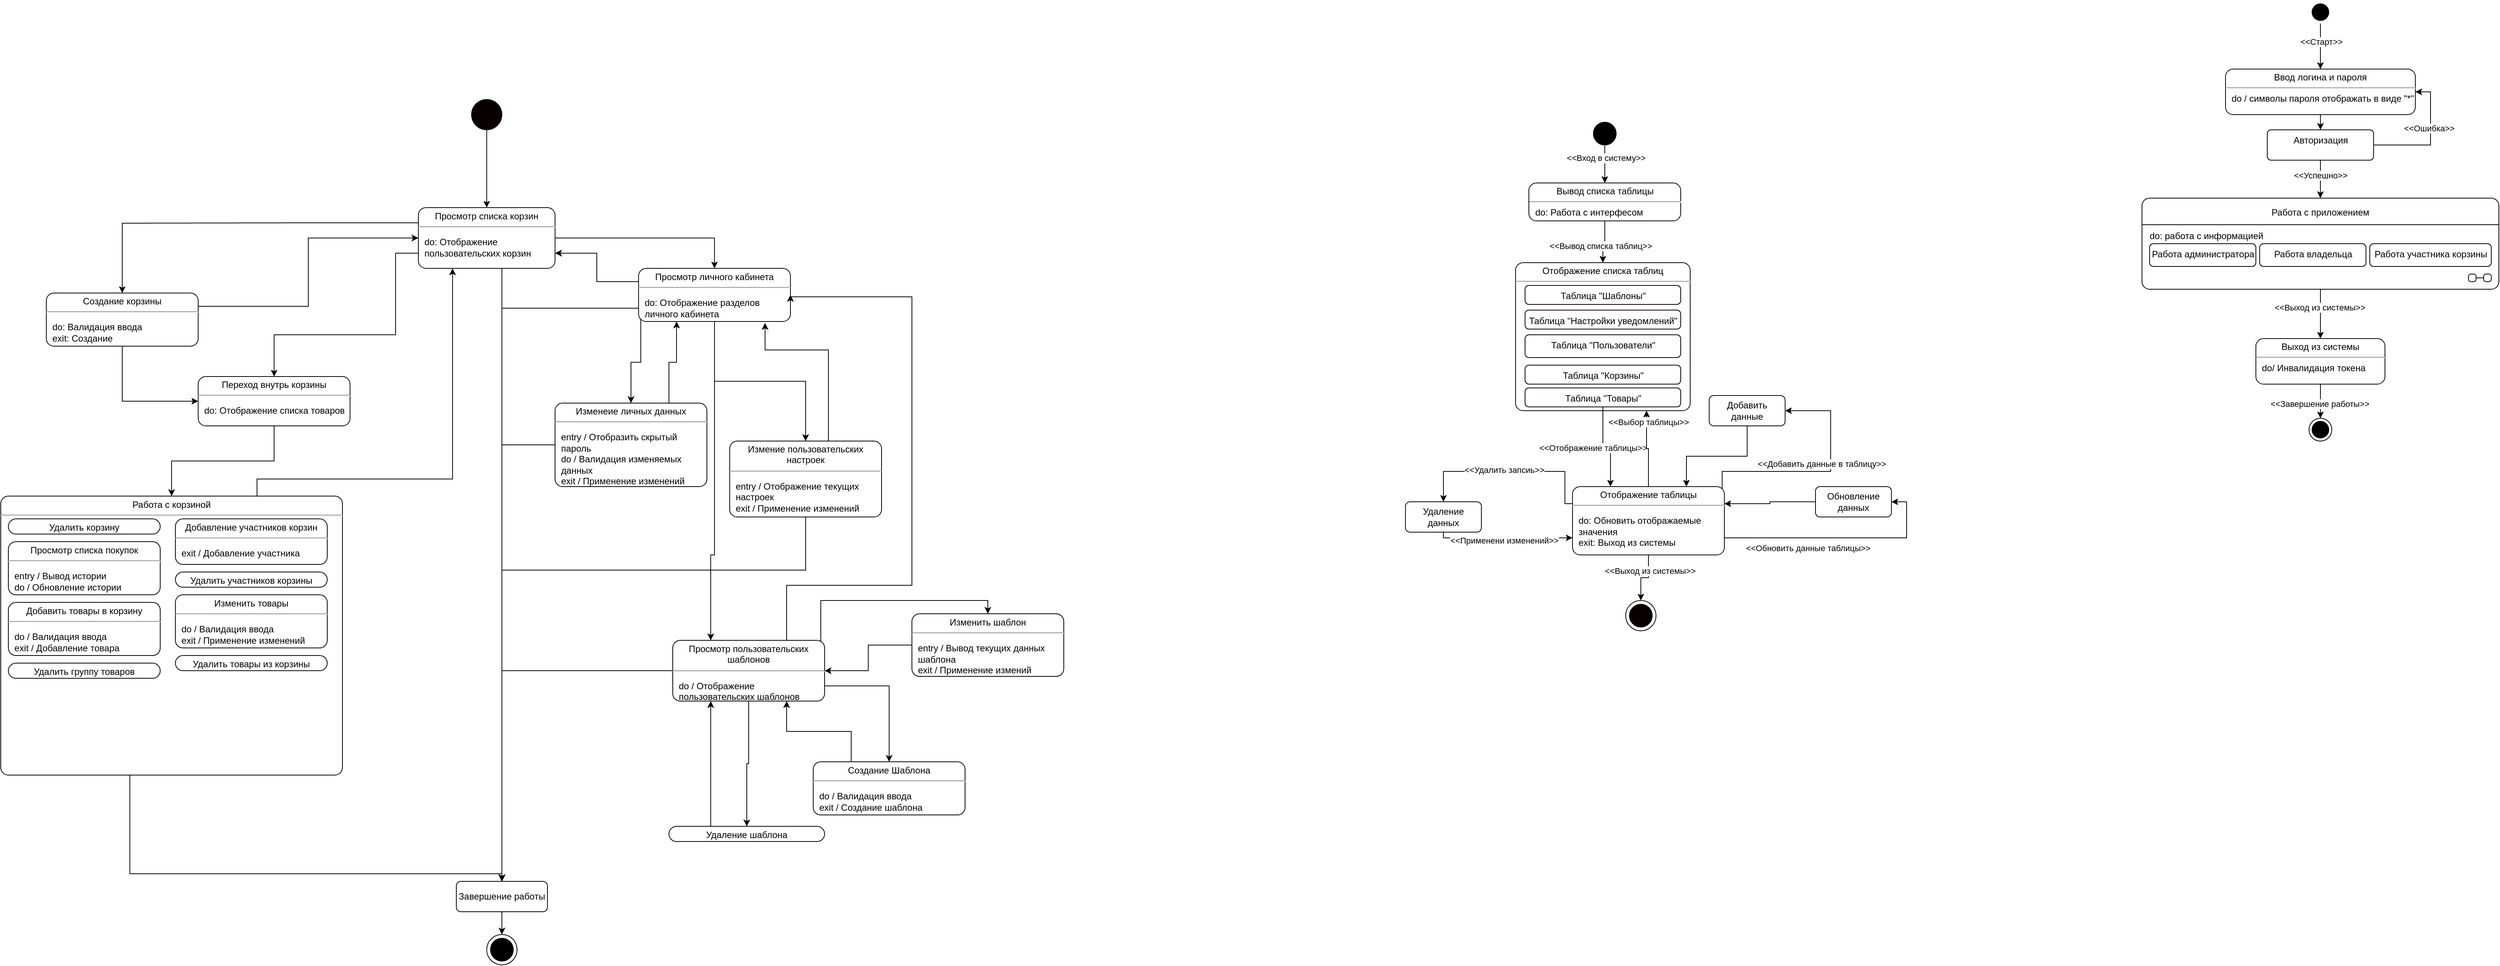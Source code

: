 <mxfile version="21.0.8" type="github">
  <diagram id="TdcTRFdXPKHcd5zqCikp" name="Page-1">
    <mxGraphModel dx="4647" dy="664" grid="1" gridSize="10" guides="1" tooltips="1" connect="1" arrows="1" fold="1" page="1" pageScale="1" pageWidth="850" pageHeight="1100" math="0" shadow="0">
      <root>
        <mxCell id="0" />
        <mxCell id="1" parent="0" />
        <mxCell id="Kw9__kutnGEFumvWiqR3-51" style="edgeStyle=orthogonalEdgeStyle;rounded=0;orthogonalLoop=1;jettySize=auto;html=1;entryX=0.5;entryY=0;entryDx=0;entryDy=0;entryPerimeter=0;" edge="1" parent="1" source="nD2JxC32oF_jErjhYnny-4" target="Kw9__kutnGEFumvWiqR3-47">
          <mxGeometry relative="1" as="geometry" />
        </mxCell>
        <mxCell id="Kw9__kutnGEFumvWiqR3-52" value="&amp;lt;&amp;lt;Старт&amp;gt;&amp;gt;" style="edgeLabel;html=1;align=center;verticalAlign=middle;resizable=0;points=[];" vertex="1" connectable="0" parent="Kw9__kutnGEFumvWiqR3-51">
          <mxGeometry x="-0.197" y="1" relative="1" as="geometry">
            <mxPoint as="offset" />
          </mxGeometry>
        </mxCell>
        <mxCell id="nD2JxC32oF_jErjhYnny-4" value="" style="ellipse;html=1;shape=startState;fillColor=#000000;strokeColor=#080000;" parent="1" vertex="1">
          <mxGeometry x="390" y="110" width="30" height="30" as="geometry" />
        </mxCell>
        <mxCell id="nD2JxC32oF_jErjhYnny-33" style="edgeStyle=orthogonalEdgeStyle;rounded=0;comic=1;jiggle=0;orthogonalLoop=1;jettySize=auto;html=1;exitX=0.5;exitY=1;exitDx=0;exitDy=0;exitPerimeter=0;" parent="1" source="Kw9__kutnGEFumvWiqR3-56" target="nD2JxC32oF_jErjhYnny-31" edge="1">
          <mxGeometry relative="1" as="geometry">
            <mxPoint x="410" y="610" as="sourcePoint" />
          </mxGeometry>
        </mxCell>
        <mxCell id="nD2JxC32oF_jErjhYnny-35" value="&amp;lt;&amp;lt;Завершение работы&amp;gt;&amp;gt;" style="edgeLabel;html=1;align=center;verticalAlign=middle;resizable=0;points=[];" parent="nD2JxC32oF_jErjhYnny-33" vertex="1" connectable="0">
          <mxGeometry x="0.161" y="-1" relative="1" as="geometry">
            <mxPoint as="offset" />
          </mxGeometry>
        </mxCell>
        <mxCell id="nD2JxC32oF_jErjhYnny-32" style="edgeStyle=orthogonalEdgeStyle;rounded=0;comic=1;jiggle=0;orthogonalLoop=1;jettySize=auto;html=1;strokeColor=#000000;entryX=0.5;entryY=0;entryDx=0;entryDy=0;entryPerimeter=0;" parent="1" source="nD2JxC32oF_jErjhYnny-27" target="Kw9__kutnGEFumvWiqR3-56" edge="1">
          <mxGeometry relative="1" as="geometry">
            <mxPoint x="405" y="550" as="targetPoint" />
          </mxGeometry>
        </mxCell>
        <mxCell id="Kw9__kutnGEFumvWiqR3-57" value="&amp;lt;&amp;lt;Выход из системы&amp;gt;&amp;gt;" style="edgeLabel;html=1;align=center;verticalAlign=middle;resizable=0;points=[];" vertex="1" connectable="0" parent="nD2JxC32oF_jErjhYnny-32">
          <mxGeometry x="-0.284" y="-1" relative="1" as="geometry">
            <mxPoint as="offset" />
          </mxGeometry>
        </mxCell>
        <mxCell id="nD2JxC32oF_jErjhYnny-27" value="Работа с приложением" style="shape=umlState;rounded=1;verticalAlign=top;spacingTop=5;umlStateSymbol=collapseState;absoluteArcSize=1;arcSize=10;jiggle=0;movable=0;resizable=0;rotatable=0;deletable=0;editable=0;locked=1;connectable=0;" parent="1" vertex="1">
          <mxGeometry x="170" y="370" width="470" height="120" as="geometry" />
        </mxCell>
        <mxCell id="nD2JxC32oF_jErjhYnny-28" value="Работа администратора" style="html=1;align=center;verticalAlign=top;rounded=1;absoluteArcSize=1;arcSize=10;dashed=0;jiggle=0;movable=0;resizable=0;rotatable=0;deletable=0;editable=0;locked=1;connectable=0;" parent="1" vertex="1">
          <mxGeometry x="180" y="430" width="140" height="30" as="geometry" />
        </mxCell>
        <mxCell id="nD2JxC32oF_jErjhYnny-29" value="Работа владельца" style="html=1;align=center;verticalAlign=top;rounded=1;absoluteArcSize=1;arcSize=10;dashed=0;jiggle=0;strokeColor=#000000;movable=0;resizable=0;rotatable=0;deletable=0;editable=0;locked=1;connectable=0;" parent="1" vertex="1">
          <mxGeometry x="325" y="430" width="140" height="30" as="geometry" />
        </mxCell>
        <mxCell id="nD2JxC32oF_jErjhYnny-30" value="Работа участника корзины" style="html=1;align=center;verticalAlign=top;rounded=1;absoluteArcSize=1;arcSize=10;dashed=0;jiggle=0;strokeColor=#000000;movable=0;resizable=0;rotatable=0;deletable=0;editable=0;locked=1;connectable=0;" parent="1" vertex="1">
          <mxGeometry x="470" y="430" width="160" height="30" as="geometry" />
        </mxCell>
        <mxCell id="nD2JxC32oF_jErjhYnny-31" value="" style="ellipse;html=1;shape=endState;fillColor=strokeColor;jiggle=0;" parent="1" vertex="1">
          <mxGeometry x="390" y="660" width="30" height="30" as="geometry" />
        </mxCell>
        <mxCell id="nD2JxC32oF_jErjhYnny-36" value="" style="line;strokeWidth=1;rotatable=0;dashed=0;labelPosition=right;align=left;verticalAlign=middle;spacingTop=0;spacingLeft=6;points=[];portConstraint=eastwest;jiggle=0;strokeColor=#000000;movable=0;resizable=0;deletable=0;editable=0;locked=1;connectable=0;" parent="1" vertex="1">
          <mxGeometry x="170" y="400" width="470" height="10" as="geometry" />
        </mxCell>
        <mxCell id="nD2JxC32oF_jErjhYnny-37" value="do: работа с информацией" style="text;html=1;strokeColor=none;fillColor=none;align=center;verticalAlign=middle;whiteSpace=wrap;rounded=0;movable=0;resizable=0;rotatable=0;deletable=0;editable=0;locked=1;connectable=0;" parent="1" vertex="1">
          <mxGeometry x="170" y="410" width="170" height="20" as="geometry" />
        </mxCell>
        <mxCell id="nD2JxC32oF_jErjhYnny-63" style="edgeStyle=orthogonalEdgeStyle;rounded=0;comic=1;jiggle=0;orthogonalLoop=1;jettySize=auto;html=1;entryX=0.5;entryY=0;entryDx=0;entryDy=0;strokeColor=#000000;entryPerimeter=0;" parent="1" source="nD2JxC32oF_jErjhYnny-61" target="nD2JxC32oF_jErjhYnny-64" edge="1">
          <mxGeometry relative="1" as="geometry">
            <mxPoint x="-685" y="210" as="targetPoint" />
          </mxGeometry>
        </mxCell>
        <mxCell id="nD2JxC32oF_jErjhYnny-104" value="&amp;lt;&amp;lt;Вход в систему&amp;gt;&amp;gt;" style="edgeLabel;html=1;align=center;verticalAlign=middle;resizable=0;points=[];" parent="nD2JxC32oF_jErjhYnny-63" vertex="1" connectable="0">
          <mxGeometry x="-0.315" y="1" relative="1" as="geometry">
            <mxPoint as="offset" />
          </mxGeometry>
        </mxCell>
        <mxCell id="nD2JxC32oF_jErjhYnny-61" value="" style="ellipse;fillColor=strokeColor;jiggle=0;strokeColor=#000000;" parent="1" vertex="1">
          <mxGeometry x="-552.5" y="270" width="30" height="30" as="geometry" />
        </mxCell>
        <mxCell id="nD2JxC32oF_jErjhYnny-77" style="edgeStyle=orthogonalEdgeStyle;rounded=0;comic=1;jiggle=0;orthogonalLoop=1;jettySize=auto;html=1;entryX=0.5;entryY=0;entryDx=0;entryDy=0;entryPerimeter=0;strokeColor=#000000;" parent="1" source="nD2JxC32oF_jErjhYnny-64" target="nD2JxC32oF_jErjhYnny-73" edge="1">
          <mxGeometry relative="1" as="geometry" />
        </mxCell>
        <mxCell id="nD2JxC32oF_jErjhYnny-78" value="&amp;lt;&amp;lt;Вывод списка таблиц&amp;gt;&amp;gt;" style="edgeLabel;html=1;align=center;verticalAlign=middle;resizable=0;points=[];" parent="nD2JxC32oF_jErjhYnny-77" vertex="1" connectable="0">
          <mxGeometry x="0.234" y="-3" relative="1" as="geometry">
            <mxPoint as="offset" />
          </mxGeometry>
        </mxCell>
        <mxCell id="nD2JxC32oF_jErjhYnny-64" value="&lt;p style=&quot;margin:0px;margin-top:4px;text-align:center;&quot;&gt;Вывод списка таблицы&lt;/p&gt;&lt;hr&gt;&lt;p style=&quot;margin:0px;margin-left:8px;text-align:left;&quot;&gt;do: Работа с интерфесом&amp;nbsp;&lt;br&gt;&lt;br&gt;&lt;/p&gt;" style="shape=mxgraph.sysml.simpleState;html=1;overflow=fill;whiteSpace=wrap;align=center;jiggle=0;strokeColor=#080000;" parent="1" vertex="1">
          <mxGeometry x="-637.5" y="350" width="200" height="50" as="geometry" />
        </mxCell>
        <mxCell id="Kw9__kutnGEFumvWiqR3-49" style="edgeStyle=orthogonalEdgeStyle;rounded=0;orthogonalLoop=1;jettySize=auto;html=1;entryX=1;entryY=0.5;entryDx=0;entryDy=0;entryPerimeter=0;" edge="1" parent="1" source="nD2JxC32oF_jErjhYnny-67" target="Kw9__kutnGEFumvWiqR3-47">
          <mxGeometry relative="1" as="geometry">
            <Array as="points">
              <mxPoint x="550" y="300" />
              <mxPoint x="550" y="230" />
            </Array>
          </mxGeometry>
        </mxCell>
        <mxCell id="Kw9__kutnGEFumvWiqR3-50" value="&amp;lt;&amp;lt;Ошибка&amp;gt;&amp;gt;" style="edgeLabel;html=1;align=center;verticalAlign=middle;resizable=0;points=[];" vertex="1" connectable="0" parent="Kw9__kutnGEFumvWiqR3-49">
          <mxGeometry x="0.177" y="2" relative="1" as="geometry">
            <mxPoint as="offset" />
          </mxGeometry>
        </mxCell>
        <mxCell id="Kw9__kutnGEFumvWiqR3-54" style="edgeStyle=orthogonalEdgeStyle;rounded=0;orthogonalLoop=1;jettySize=auto;html=1;exitX=0.5;exitY=1;exitDx=0;exitDy=0;" edge="1" parent="1" source="nD2JxC32oF_jErjhYnny-67">
          <mxGeometry relative="1" as="geometry">
            <mxPoint x="404.943" y="370" as="targetPoint" />
          </mxGeometry>
        </mxCell>
        <mxCell id="Kw9__kutnGEFumvWiqR3-55" value="&amp;lt;&amp;lt;Успешно&amp;gt;&amp;gt;" style="edgeLabel;html=1;align=center;verticalAlign=middle;resizable=0;points=[];" vertex="1" connectable="0" parent="Kw9__kutnGEFumvWiqR3-54">
          <mxGeometry x="-0.215" relative="1" as="geometry">
            <mxPoint as="offset" />
          </mxGeometry>
        </mxCell>
        <mxCell id="nD2JxC32oF_jErjhYnny-67" value="Авторизация" style="html=1;align=center;verticalAlign=top;rounded=1;absoluteArcSize=1;arcSize=10;dashed=0;jiggle=0;strokeColor=#080000;" parent="1" vertex="1">
          <mxGeometry x="335" y="280" width="140" height="40" as="geometry" />
        </mxCell>
        <mxCell id="nD2JxC32oF_jErjhYnny-86" style="edgeStyle=orthogonalEdgeStyle;rounded=0;comic=1;jiggle=0;orthogonalLoop=1;jettySize=auto;html=1;exitX=1;exitY=0.75;exitDx=0;exitDy=0;exitPerimeter=0;strokeColor=#000000;entryX=1;entryY=0.5;entryDx=0;entryDy=0;" parent="1" source="nD2JxC32oF_jErjhYnny-85" target="nD2JxC32oF_jErjhYnny-88" edge="1">
          <mxGeometry relative="1" as="geometry">
            <mxPoint x="-370" y="817.5" as="sourcePoint" />
            <mxPoint x="-160.0" y="710" as="targetPoint" />
            <Array as="points">
              <mxPoint x="-140" y="817" />
              <mxPoint x="-140" y="770" />
            </Array>
          </mxGeometry>
        </mxCell>
        <mxCell id="nD2JxC32oF_jErjhYnny-87" value="&amp;lt;&amp;lt;Обновить данные таблицы&amp;gt;&amp;gt;" style="edgeLabel;html=1;align=center;verticalAlign=middle;resizable=0;points=[];" parent="nD2JxC32oF_jErjhYnny-86" vertex="1" connectable="0">
          <mxGeometry x="0.197" relative="1" as="geometry">
            <mxPoint x="-74" y="13" as="offset" />
          </mxGeometry>
        </mxCell>
        <mxCell id="nD2JxC32oF_jErjhYnny-91" style="edgeStyle=orthogonalEdgeStyle;rounded=0;comic=1;jiggle=0;orthogonalLoop=1;jettySize=auto;html=1;exitX=0;exitY=0;exitDx=197.1;exitDy=2.9;exitPerimeter=0;entryX=1;entryY=0.5;entryDx=0;entryDy=0;strokeColor=#000000;" parent="1" source="nD2JxC32oF_jErjhYnny-85" target="nD2JxC32oF_jErjhYnny-90" edge="1">
          <mxGeometry relative="1" as="geometry">
            <Array as="points">
              <mxPoint x="-383" y="730" />
              <mxPoint x="-240" y="730" />
              <mxPoint x="-240" y="650" />
            </Array>
          </mxGeometry>
        </mxCell>
        <mxCell id="nD2JxC32oF_jErjhYnny-92" value="&amp;lt;&amp;lt;Добавить данные в таблицу&amp;gt;&amp;gt;" style="edgeLabel;html=1;align=center;verticalAlign=middle;resizable=0;points=[];" parent="nD2JxC32oF_jErjhYnny-91" vertex="1" connectable="0">
          <mxGeometry x="-0.072" y="-4" relative="1" as="geometry">
            <mxPoint x="12" y="-14" as="offset" />
          </mxGeometry>
        </mxCell>
        <mxCell id="nD2JxC32oF_jErjhYnny-94" style="edgeStyle=orthogonalEdgeStyle;rounded=0;comic=1;jiggle=0;orthogonalLoop=1;jettySize=auto;html=1;exitX=0;exitY=0.25;exitDx=0;exitDy=0;exitPerimeter=0;entryX=0.5;entryY=0;entryDx=0;entryDy=0;strokeColor=#000000;" parent="1" source="nD2JxC32oF_jErjhYnny-85" target="nD2JxC32oF_jErjhYnny-93" edge="1">
          <mxGeometry relative="1" as="geometry">
            <Array as="points">
              <mxPoint x="-590" y="773" />
              <mxPoint x="-590" y="730" />
              <mxPoint x="-750" y="730" />
            </Array>
          </mxGeometry>
        </mxCell>
        <mxCell id="nD2JxC32oF_jErjhYnny-95" value="&amp;lt;&amp;lt;Удалить запсиь&amp;gt;&amp;gt;" style="edgeLabel;html=1;align=center;verticalAlign=middle;resizable=0;points=[];" parent="nD2JxC32oF_jErjhYnny-94" vertex="1" connectable="0">
          <mxGeometry x="-0.047" y="-2" relative="1" as="geometry">
            <mxPoint x="-12" as="offset" />
          </mxGeometry>
        </mxCell>
        <mxCell id="nD2JxC32oF_jErjhYnny-73" value="&lt;p style=&quot;margin:0px;margin-top:4px;text-align:center;&quot;&gt;Отображение списка таблиц&lt;/p&gt;&lt;hr&gt;&lt;p&gt;&lt;/p&gt;&lt;p style=&quot;margin:0px;margin-left:8px;text-align:left;&quot;&gt;&lt;br&gt;&lt;/p&gt;" style="shape=mxgraph.sysml.simpleState;html=1;overflow=fill;whiteSpace=wrap;align=center;jiggle=0;strokeColor=#080000;" parent="1" vertex="1">
          <mxGeometry x="-655" y="455" width="230" height="195" as="geometry" />
        </mxCell>
        <mxCell id="nD2JxC32oF_jErjhYnny-74" value="" style="shape=mxgraph.sysml.actFinal;html=1;verticalLabelPosition=bottom;labelBackgroundColor=#ffffff;verticalAlign=top;jiggle=0;strokeColor=#080000;" parent="1" vertex="1">
          <mxGeometry x="-510" y="900" width="40" height="40" as="geometry" />
        </mxCell>
        <mxCell id="nD2JxC32oF_jErjhYnny-79" value="Таблица &quot;Пользователи&quot;" style="html=1;align=center;verticalAlign=top;rounded=1;absoluteArcSize=1;arcSize=10;dashed=0;jiggle=0;strokeColor=#080000;" parent="1" vertex="1">
          <mxGeometry x="-642.5" y="550" width="205" height="30" as="geometry" />
        </mxCell>
        <mxCell id="nD2JxC32oF_jErjhYnny-80" value="Таблица &quot;Корзины&quot;" style="html=1;align=center;verticalAlign=top;rounded=1;absoluteArcSize=1;arcSize=10;dashed=0;jiggle=0;strokeColor=#080000;" parent="1" vertex="1">
          <mxGeometry x="-642.5" y="590" width="205" height="25" as="geometry" />
        </mxCell>
        <mxCell id="nD2JxC32oF_jErjhYnny-105" style="edgeStyle=orthogonalEdgeStyle;rounded=0;comic=1;jiggle=0;orthogonalLoop=1;jettySize=auto;html=1;entryX=0.25;entryY=0;entryDx=0;entryDy=0;entryPerimeter=0;strokeColor=#000000;" parent="1" source="nD2JxC32oF_jErjhYnny-81" target="nD2JxC32oF_jErjhYnny-85" edge="1">
          <mxGeometry relative="1" as="geometry" />
        </mxCell>
        <mxCell id="nD2JxC32oF_jErjhYnny-107" value="&amp;lt;&amp;lt;Отображение таблицы&amp;gt;&amp;gt;" style="edgeLabel;html=1;align=center;verticalAlign=middle;resizable=0;points=[];" parent="nD2JxC32oF_jErjhYnny-105" vertex="1" connectable="0">
          <mxGeometry x="-0.65" y="-1" relative="1" as="geometry">
            <mxPoint x="-12" y="34" as="offset" />
          </mxGeometry>
        </mxCell>
        <mxCell id="nD2JxC32oF_jErjhYnny-81" value="Таблица &quot;Товары&quot;" style="html=1;align=center;verticalAlign=top;rounded=1;absoluteArcSize=1;arcSize=10;dashed=0;jiggle=0;strokeColor=#080000;" parent="1" vertex="1">
          <mxGeometry x="-642.5" y="620" width="205" height="25" as="geometry" />
        </mxCell>
        <mxCell id="nD2JxC32oF_jErjhYnny-82" value="Таблица &quot;Шаблоны&quot;" style="html=1;align=center;verticalAlign=top;rounded=1;absoluteArcSize=1;arcSize=10;dashed=0;jiggle=0;strokeColor=#080000;" parent="1" vertex="1">
          <mxGeometry x="-642.5" y="485" width="205" height="25" as="geometry" />
        </mxCell>
        <mxCell id="nD2JxC32oF_jErjhYnny-83" value="Таблица &quot;Настройки уведомлений&quot;" style="html=1;align=center;verticalAlign=top;rounded=1;absoluteArcSize=1;arcSize=10;dashed=0;jiggle=0;strokeColor=#080000;" parent="1" vertex="1">
          <mxGeometry x="-642.5" y="517.5" width="205" height="25" as="geometry" />
        </mxCell>
        <mxCell id="nD2JxC32oF_jErjhYnny-100" style="edgeStyle=orthogonalEdgeStyle;rounded=0;comic=1;jiggle=0;orthogonalLoop=1;jettySize=auto;html=1;exitX=0.5;exitY=1;exitDx=0;exitDy=0;exitPerimeter=0;entryX=0.5;entryY=0;entryDx=0;entryDy=0;entryPerimeter=0;strokeColor=#000000;" parent="1" source="nD2JxC32oF_jErjhYnny-85" target="nD2JxC32oF_jErjhYnny-74" edge="1">
          <mxGeometry relative="1" as="geometry" />
        </mxCell>
        <mxCell id="nD2JxC32oF_jErjhYnny-101" value="&amp;lt;&amp;lt;Выход из системы&amp;gt;&amp;gt;" style="edgeLabel;html=1;align=center;verticalAlign=middle;resizable=0;points=[];" parent="nD2JxC32oF_jErjhYnny-100" vertex="1" connectable="0">
          <mxGeometry x="-0.396" y="2" relative="1" as="geometry">
            <mxPoint as="offset" />
          </mxGeometry>
        </mxCell>
        <mxCell id="nD2JxC32oF_jErjhYnny-106" style="edgeStyle=orthogonalEdgeStyle;rounded=0;comic=1;jiggle=0;orthogonalLoop=1;jettySize=auto;html=1;entryX=0.75;entryY=1;entryDx=0;entryDy=0;entryPerimeter=0;strokeColor=#000000;" parent="1" source="nD2JxC32oF_jErjhYnny-85" target="nD2JxC32oF_jErjhYnny-73" edge="1">
          <mxGeometry relative="1" as="geometry" />
        </mxCell>
        <mxCell id="nD2JxC32oF_jErjhYnny-108" value="&amp;lt;&amp;lt;Выбор таблицы&amp;gt;&amp;gt;" style="edgeLabel;html=1;align=center;verticalAlign=middle;resizable=0;points=[];" parent="nD2JxC32oF_jErjhYnny-106" vertex="1" connectable="0">
          <mxGeometry x="0.72" y="-2" relative="1" as="geometry">
            <mxPoint as="offset" />
          </mxGeometry>
        </mxCell>
        <mxCell id="nD2JxC32oF_jErjhYnny-85" value="&lt;p style=&quot;margin:0px;margin-top:4px;text-align:center;&quot;&gt;Отображение таблицы&lt;/p&gt;&lt;hr&gt;&lt;p&gt;&lt;/p&gt;&lt;p style=&quot;margin:0px;margin-left:8px;text-align:left;&quot;&gt;do: Обновить отображаемые значения&lt;br&gt;exit: Выход из системы&lt;/p&gt;" style="shape=mxgraph.sysml.simpleState;html=1;overflow=fill;whiteSpace=wrap;align=center;jiggle=0;strokeColor=#080000;" parent="1" vertex="1">
          <mxGeometry x="-580" y="750" width="200" height="90" as="geometry" />
        </mxCell>
        <mxCell id="nD2JxC32oF_jErjhYnny-97" style="edgeStyle=orthogonalEdgeStyle;rounded=0;comic=1;jiggle=0;orthogonalLoop=1;jettySize=auto;html=1;exitX=0;exitY=0.5;exitDx=0;exitDy=0;entryX=1;entryY=0.25;entryDx=0;entryDy=0;entryPerimeter=0;strokeColor=#000000;" parent="1" source="nD2JxC32oF_jErjhYnny-88" target="nD2JxC32oF_jErjhYnny-85" edge="1">
          <mxGeometry relative="1" as="geometry" />
        </mxCell>
        <mxCell id="nD2JxC32oF_jErjhYnny-88" value="Обновление данных" style="shape=rect;rounded=1;html=1;whiteSpace=wrap;align=center;jiggle=0;strokeColor=#080000;" parent="1" vertex="1">
          <mxGeometry x="-260" y="750" width="100" height="40" as="geometry" />
        </mxCell>
        <mxCell id="nD2JxC32oF_jErjhYnny-98" style="edgeStyle=orthogonalEdgeStyle;rounded=0;comic=1;jiggle=0;orthogonalLoop=1;jettySize=auto;html=1;exitX=0.5;exitY=1;exitDx=0;exitDy=0;entryX=0.75;entryY=0;entryDx=0;entryDy=0;entryPerimeter=0;strokeColor=#000000;" parent="1" source="nD2JxC32oF_jErjhYnny-90" target="nD2JxC32oF_jErjhYnny-85" edge="1">
          <mxGeometry relative="1" as="geometry" />
        </mxCell>
        <mxCell id="nD2JxC32oF_jErjhYnny-90" value="Добавить данные" style="shape=rect;rounded=1;html=1;whiteSpace=wrap;align=center;jiggle=0;strokeColor=#080000;" parent="1" vertex="1">
          <mxGeometry x="-400" y="630" width="100" height="40" as="geometry" />
        </mxCell>
        <mxCell id="nD2JxC32oF_jErjhYnny-99" style="edgeStyle=orthogonalEdgeStyle;rounded=0;comic=1;jiggle=0;orthogonalLoop=1;jettySize=auto;html=1;exitX=0.5;exitY=1;exitDx=0;exitDy=0;entryX=0;entryY=0.75;entryDx=0;entryDy=0;entryPerimeter=0;strokeColor=#000000;" parent="1" source="nD2JxC32oF_jErjhYnny-93" target="nD2JxC32oF_jErjhYnny-85" edge="1">
          <mxGeometry relative="1" as="geometry">
            <Array as="points">
              <mxPoint x="-750" y="818" />
            </Array>
          </mxGeometry>
        </mxCell>
        <mxCell id="Kw9__kutnGEFumvWiqR3-38" value="&amp;lt;&amp;lt;Применени изменений&amp;gt;&amp;gt;" style="edgeLabel;html=1;align=center;verticalAlign=middle;resizable=0;points=[];" vertex="1" connectable="0" parent="nD2JxC32oF_jErjhYnny-99">
          <mxGeometry x="-0.276" relative="1" as="geometry">
            <mxPoint x="23" y="3" as="offset" />
          </mxGeometry>
        </mxCell>
        <mxCell id="nD2JxC32oF_jErjhYnny-93" value="Удаление данных" style="shape=rect;rounded=1;html=1;whiteSpace=wrap;align=center;jiggle=0;strokeColor=#080000;" parent="1" vertex="1">
          <mxGeometry x="-800" y="770" width="100" height="40" as="geometry" />
        </mxCell>
        <mxCell id="rrBnnx2WadmqllnFf4yr-3" style="edgeStyle=orthogonalEdgeStyle;rounded=0;comic=1;jiggle=0;orthogonalLoop=1;jettySize=auto;html=1;entryX=0.5;entryY=0;entryDx=0;entryDy=0;strokeColor=#000000;entryPerimeter=0;" parent="1" source="rrBnnx2WadmqllnFf4yr-1" target="Kw9__kutnGEFumvWiqR3-37" edge="1">
          <mxGeometry relative="1" as="geometry">
            <mxPoint x="-2005" y="372.5" as="targetPoint" />
          </mxGeometry>
        </mxCell>
        <mxCell id="rrBnnx2WadmqllnFf4yr-1" value="" style="shape=ellipse;html=1;fillColor=strokeColor;fontSize=18;fontColor=#ffffff;jiggle=0;strokeColor=#080000;" parent="1" vertex="1">
          <mxGeometry x="-2030" y="240" width="40" height="40" as="geometry" />
        </mxCell>
        <mxCell id="rrBnnx2WadmqllnFf4yr-13" style="edgeStyle=orthogonalEdgeStyle;rounded=0;comic=1;jiggle=0;orthogonalLoop=1;jettySize=auto;html=1;entryX=0.5;entryY=0;entryDx=0;entryDy=0;entryPerimeter=0;strokeColor=#000000;exitX=1;exitY=0.5;exitDx=0;exitDy=0;exitPerimeter=0;" parent="1" source="Kw9__kutnGEFumvWiqR3-37" target="rrBnnx2WadmqllnFf4yr-10" edge="1">
          <mxGeometry relative="1" as="geometry">
            <mxPoint x="-1920" y="428.75" as="sourcePoint" />
          </mxGeometry>
        </mxCell>
        <mxCell id="rrBnnx2WadmqllnFf4yr-14" style="edgeStyle=orthogonalEdgeStyle;rounded=0;comic=1;jiggle=0;orthogonalLoop=1;jettySize=auto;html=1;entryX=0.5;entryY=0;entryDx=0;entryDy=0;entryPerimeter=0;strokeColor=#000000;exitX=0;exitY=0.25;exitDx=0;exitDy=0;exitPerimeter=0;" parent="1" source="Kw9__kutnGEFumvWiqR3-37" target="rrBnnx2WadmqllnFf4yr-11" edge="1">
          <mxGeometry relative="1" as="geometry">
            <mxPoint x="-2005" y="485.0" as="sourcePoint" />
            <Array as="points">
              <mxPoint x="-2245" y="403" />
              <mxPoint x="-2490" y="403" />
            </Array>
          </mxGeometry>
        </mxCell>
        <mxCell id="rrBnnx2WadmqllnFf4yr-15" style="edgeStyle=orthogonalEdgeStyle;rounded=0;comic=1;jiggle=0;orthogonalLoop=1;jettySize=auto;html=1;entryX=0.5;entryY=0;entryDx=0;entryDy=0;entryPerimeter=0;strokeColor=#000000;exitX=0;exitY=0.75;exitDx=0;exitDy=0;exitPerimeter=0;" parent="1" source="Kw9__kutnGEFumvWiqR3-37" target="rrBnnx2WadmqllnFf4yr-12" edge="1">
          <mxGeometry relative="1" as="geometry">
            <mxPoint x="-2090" y="428.75" as="sourcePoint" />
            <Array as="points">
              <mxPoint x="-2130" y="443" />
              <mxPoint x="-2130" y="550" />
              <mxPoint x="-2290" y="550" />
            </Array>
          </mxGeometry>
        </mxCell>
        <mxCell id="Kw9__kutnGEFumvWiqR3-18" style="edgeStyle=orthogonalEdgeStyle;rounded=0;orthogonalLoop=1;jettySize=auto;html=1;entryX=0.25;entryY=0;entryDx=0;entryDy=0;entryPerimeter=0;" edge="1" parent="1" source="rrBnnx2WadmqllnFf4yr-10" target="Kw9__kutnGEFumvWiqR3-17">
          <mxGeometry relative="1" as="geometry">
            <Array as="points">
              <mxPoint x="-1710" y="840" />
              <mxPoint x="-1715" y="840" />
            </Array>
          </mxGeometry>
        </mxCell>
        <mxCell id="Kw9__kutnGEFumvWiqR3-23" value="" style="edgeStyle=orthogonalEdgeStyle;rounded=0;orthogonalLoop=1;jettySize=auto;html=1;" edge="1" parent="1" source="rrBnnx2WadmqllnFf4yr-10" target="Kw9__kutnGEFumvWiqR3-22">
          <mxGeometry relative="1" as="geometry" />
        </mxCell>
        <mxCell id="Kw9__kutnGEFumvWiqR3-26" style="edgeStyle=orthogonalEdgeStyle;rounded=0;orthogonalLoop=1;jettySize=auto;html=1;exitX=0;exitY=0;exitDx=2.9;exitDy=67.1;exitPerimeter=0;entryX=0.5;entryY=0;entryDx=0;entryDy=0;entryPerimeter=0;" edge="1" parent="1" source="rrBnnx2WadmqllnFf4yr-10" target="Kw9__kutnGEFumvWiqR3-25">
          <mxGeometry relative="1" as="geometry" />
        </mxCell>
        <mxCell id="Kw9__kutnGEFumvWiqR3-30" style="edgeStyle=orthogonalEdgeStyle;rounded=0;orthogonalLoop=1;jettySize=auto;html=1;entryX=1;entryY=0.75;entryDx=0;entryDy=0;entryPerimeter=0;exitX=0;exitY=0.25;exitDx=0;exitDy=0;exitPerimeter=0;" edge="1" parent="1" source="rrBnnx2WadmqllnFf4yr-10" target="Kw9__kutnGEFumvWiqR3-37">
          <mxGeometry relative="1" as="geometry">
            <mxPoint x="-1920" y="456.875" as="targetPoint" />
          </mxGeometry>
        </mxCell>
        <mxCell id="Kw9__kutnGEFumvWiqR3-40" style="edgeStyle=orthogonalEdgeStyle;rounded=0;orthogonalLoop=1;jettySize=auto;html=1;exitX=0;exitY=0.75;exitDx=0;exitDy=0;exitPerimeter=0;entryX=0.5;entryY=0;entryDx=0;entryDy=0;" edge="1" parent="1" source="rrBnnx2WadmqllnFf4yr-10" target="Kw9__kutnGEFumvWiqR3-14">
          <mxGeometry relative="1" as="geometry">
            <Array as="points">
              <mxPoint x="-1990" y="515" />
            </Array>
          </mxGeometry>
        </mxCell>
        <mxCell id="rrBnnx2WadmqllnFf4yr-10" value="&lt;p style=&quot;margin:0px;margin-top:4px;text-align:center;&quot;&gt;Просмотр личного кабинета&lt;/p&gt;&lt;hr&gt;&lt;p&gt;&lt;/p&gt;&lt;p style=&quot;margin:0px;margin-left:8px;text-align:left;&quot;&gt;do: Отображение разделов личного кабинета&lt;/p&gt;" style="shape=mxgraph.sysml.simpleState;html=1;overflow=fill;whiteSpace=wrap;align=center;jiggle=0;strokeColor=#080000;" parent="1" vertex="1">
          <mxGeometry x="-1810" y="462.5" width="200" height="70" as="geometry" />
        </mxCell>
        <mxCell id="rrBnnx2WadmqllnFf4yr-16" style="edgeStyle=orthogonalEdgeStyle;rounded=0;comic=1;jiggle=0;orthogonalLoop=1;jettySize=auto;html=1;strokeColor=#000000;entryX=0;entryY=0.5;entryDx=0;entryDy=0;entryPerimeter=0;exitX=0.5;exitY=1;exitDx=0;exitDy=0;exitPerimeter=0;" parent="1" source="rrBnnx2WadmqllnFf4yr-11" target="rrBnnx2WadmqllnFf4yr-12" edge="1">
          <mxGeometry relative="1" as="geometry">
            <Array as="points">
              <mxPoint x="-2490" y="637" />
            </Array>
          </mxGeometry>
        </mxCell>
        <mxCell id="Kw9__kutnGEFumvWiqR3-39" style="edgeStyle=orthogonalEdgeStyle;rounded=0;orthogonalLoop=1;jettySize=auto;html=1;exitX=1;exitY=0.25;exitDx=0;exitDy=0;exitPerimeter=0;entryX=0;entryY=0.5;entryDx=0;entryDy=0;entryPerimeter=0;" edge="1" parent="1" source="rrBnnx2WadmqllnFf4yr-11" target="Kw9__kutnGEFumvWiqR3-37">
          <mxGeometry relative="1" as="geometry" />
        </mxCell>
        <mxCell id="rrBnnx2WadmqllnFf4yr-11" value="&lt;p style=&quot;margin:0px;margin-top:4px;text-align:center;&quot;&gt;Создание корзины&lt;/p&gt;&lt;hr&gt;&lt;p&gt;&lt;/p&gt;&lt;p style=&quot;margin:0px;margin-left:8px;text-align:left;&quot;&gt;do: Валидация ввода&lt;br&gt;exit: Cоздание&lt;/p&gt;" style="shape=mxgraph.sysml.simpleState;html=1;overflow=fill;whiteSpace=wrap;align=center;jiggle=0;strokeColor=#080000;" parent="1" vertex="1">
          <mxGeometry x="-2590" y="495" width="200" height="70" as="geometry" />
        </mxCell>
        <mxCell id="Kw9__kutnGEFumvWiqR3-3" style="edgeStyle=orthogonalEdgeStyle;rounded=0;orthogonalLoop=1;jettySize=auto;html=1;entryX=0.5;entryY=0;entryDx=0;entryDy=0;entryPerimeter=0;" edge="1" parent="1" source="rrBnnx2WadmqllnFf4yr-12" target="Kw9__kutnGEFumvWiqR3-2">
          <mxGeometry relative="1" as="geometry" />
        </mxCell>
        <mxCell id="rrBnnx2WadmqllnFf4yr-12" value="&lt;p style=&quot;margin:0px;margin-top:4px;text-align:center;&quot;&gt;Переход внутрь корзины&lt;/p&gt;&lt;hr&gt;&lt;p&gt;&lt;/p&gt;&lt;p style=&quot;margin:0px;margin-left:8px;text-align:left;&quot;&gt;do: Отображение списка товаров&lt;br&gt;&lt;/p&gt;" style="shape=mxgraph.sysml.simpleState;html=1;overflow=fill;whiteSpace=wrap;align=center;jiggle=0;strokeColor=#080000;" parent="1" vertex="1">
          <mxGeometry x="-2390" y="605" width="200" height="65" as="geometry" />
        </mxCell>
        <mxCell id="Kw9__kutnGEFumvWiqR3-15" style="edgeStyle=orthogonalEdgeStyle;rounded=0;orthogonalLoop=1;jettySize=auto;html=1;entryX=0.5;entryY=0;entryDx=0;entryDy=0;" edge="1" parent="1" source="Kw9__kutnGEFumvWiqR3-2" target="Kw9__kutnGEFumvWiqR3-14">
          <mxGeometry relative="1" as="geometry">
            <Array as="points">
              <mxPoint x="-2480" y="1260" />
              <mxPoint x="-1990" y="1260" />
            </Array>
          </mxGeometry>
        </mxCell>
        <mxCell id="Kw9__kutnGEFumvWiqR3-28" style="edgeStyle=orthogonalEdgeStyle;rounded=0;orthogonalLoop=1;jettySize=auto;html=1;exitX=0.75;exitY=0;exitDx=0;exitDy=0;exitPerimeter=0;entryX=0.25;entryY=1;entryDx=0;entryDy=0;entryPerimeter=0;" edge="1" parent="1" source="Kw9__kutnGEFumvWiqR3-2" target="Kw9__kutnGEFumvWiqR3-37">
          <mxGeometry relative="1" as="geometry">
            <mxPoint x="-2090" y="400.625" as="targetPoint" />
            <Array as="points">
              <mxPoint x="-2312" y="740" />
              <mxPoint x="-2055" y="740" />
            </Array>
          </mxGeometry>
        </mxCell>
        <mxCell id="Kw9__kutnGEFumvWiqR3-2" value="&lt;p style=&quot;margin:0px;margin-top:4px;text-align:center;&quot;&gt;Работа с корзиной&lt;/p&gt;&lt;hr&gt;&lt;p&gt;&lt;/p&gt;&lt;p style=&quot;margin:0px;margin-left:8px;text-align:left;&quot;&gt;&lt;br&gt;&lt;/p&gt;" style="shape=mxgraph.sysml.simpleState;html=1;overflow=fill;whiteSpace=wrap;align=center;" vertex="1" parent="1">
          <mxGeometry x="-2650" y="762.53" width="450" height="367.47" as="geometry" />
        </mxCell>
        <mxCell id="Kw9__kutnGEFumvWiqR3-1" value="&lt;p style=&quot;margin:0px;margin-top:4px;text-align:center;&quot;&gt;Просмотр списка покупок&lt;/p&gt;&lt;hr&gt;&lt;p&gt;&lt;/p&gt;&lt;p style=&quot;margin:0px;margin-left:8px;text-align:left;&quot;&gt;entry / Вывод истории&lt;br&gt;do / Обновление истории&lt;br&gt;&lt;/p&gt;" style="shape=mxgraph.sysml.simpleState;html=1;overflow=fill;whiteSpace=wrap;align=center;" vertex="1" parent="1">
          <mxGeometry x="-2640" y="822.53" width="200" height="70" as="geometry" />
        </mxCell>
        <mxCell id="Kw9__kutnGEFumvWiqR3-4" value="&lt;p style=&quot;margin:0px;margin-top:4px;text-align:center;&quot;&gt;Добавление участников корзин&lt;/p&gt;&lt;hr&gt;&lt;p&gt;&lt;/p&gt;&lt;p style=&quot;margin:0px;margin-left:8px;text-align:left;&quot;&gt;&lt;span style=&quot;background-color: initial;&quot;&gt;exit / Добавление участника&lt;/span&gt;&lt;br&gt;&lt;/p&gt;" style="shape=mxgraph.sysml.simpleState;html=1;overflow=fill;whiteSpace=wrap;align=center;" vertex="1" parent="1">
          <mxGeometry x="-2420" y="792.53" width="200" height="60" as="geometry" />
        </mxCell>
        <mxCell id="Kw9__kutnGEFumvWiqR3-5" value="&lt;p style=&quot;margin:0px;margin-top:4px;text-align:center;&quot;&gt;Удалить корзину&lt;/p&gt;&lt;p style=&quot;margin:0px;margin-left:8px;text-align:left;&quot;&gt;&lt;br&gt;&lt;/p&gt;" style="shape=mxgraph.sysml.simpleState;html=1;overflow=fill;whiteSpace=wrap;align=center;" vertex="1" parent="1">
          <mxGeometry x="-2640" y="792.53" width="200" height="20" as="geometry" />
        </mxCell>
        <mxCell id="Kw9__kutnGEFumvWiqR3-6" value="&lt;p style=&quot;margin:0px;margin-top:4px;text-align:center;&quot;&gt;Удалить участников корзины&lt;/p&gt;&lt;p style=&quot;margin:0px;margin-left:8px;text-align:left;&quot;&gt;&lt;br&gt;&lt;/p&gt;" style="shape=mxgraph.sysml.simpleState;html=1;overflow=fill;whiteSpace=wrap;align=center;" vertex="1" parent="1">
          <mxGeometry x="-2420" y="862.53" width="200" height="20" as="geometry" />
        </mxCell>
        <mxCell id="Kw9__kutnGEFumvWiqR3-7" value="&lt;p style=&quot;margin:0px;margin-top:4px;text-align:center;&quot;&gt;Добавить товары в корзину&lt;/p&gt;&lt;hr&gt;&lt;p&gt;&lt;/p&gt;&lt;p style=&quot;margin:0px;margin-left:8px;text-align:left;&quot;&gt;do / Валидация ввода&lt;br&gt;exit / Добавление товара&lt;/p&gt;" style="shape=mxgraph.sysml.simpleState;html=1;overflow=fill;whiteSpace=wrap;align=center;" vertex="1" parent="1">
          <mxGeometry x="-2640" y="902.53" width="200" height="70" as="geometry" />
        </mxCell>
        <mxCell id="Kw9__kutnGEFumvWiqR3-8" value="&lt;p style=&quot;margin:0px;margin-top:4px;text-align:center;&quot;&gt;Удалить товары из корзины&lt;/p&gt;&lt;p style=&quot;margin:0px;margin-left:8px;text-align:left;&quot;&gt;&lt;br&gt;&lt;/p&gt;" style="shape=mxgraph.sysml.simpleState;html=1;overflow=fill;whiteSpace=wrap;align=center;" vertex="1" parent="1">
          <mxGeometry x="-2420" y="972.53" width="200" height="20" as="geometry" />
        </mxCell>
        <mxCell id="Kw9__kutnGEFumvWiqR3-9" value="&lt;p style=&quot;margin:0px;margin-top:4px;text-align:center;&quot;&gt;Изменить товары&lt;/p&gt;&lt;hr&gt;&lt;p&gt;&lt;/p&gt;&lt;p style=&quot;margin:0px;margin-left:8px;text-align:left;&quot;&gt;do / Валидация ввода&lt;br&gt;exit / Применение изменений&lt;br&gt;&lt;/p&gt;" style="shape=mxgraph.sysml.simpleState;html=1;overflow=fill;whiteSpace=wrap;align=center;" vertex="1" parent="1">
          <mxGeometry x="-2420" y="892.53" width="200" height="70" as="geometry" />
        </mxCell>
        <mxCell id="Kw9__kutnGEFumvWiqR3-13" value="" style="shape=mxgraph.sysml.actFinal;html=1;verticalLabelPosition=bottom;labelBackgroundColor=#ffffff;verticalAlign=top;" vertex="1" parent="1">
          <mxGeometry x="-2010" y="1340" width="40" height="40" as="geometry" />
        </mxCell>
        <mxCell id="Kw9__kutnGEFumvWiqR3-16" style="edgeStyle=orthogonalEdgeStyle;rounded=0;orthogonalLoop=1;jettySize=auto;html=1;entryX=0.5;entryY=0;entryDx=0;entryDy=0;entryPerimeter=0;" edge="1" parent="1" source="Kw9__kutnGEFumvWiqR3-14" target="Kw9__kutnGEFumvWiqR3-13">
          <mxGeometry relative="1" as="geometry" />
        </mxCell>
        <mxCell id="Kw9__kutnGEFumvWiqR3-14" value="Завершение работы" style="shape=rect;rounded=1;html=1;whiteSpace=wrap;align=center;" vertex="1" parent="1">
          <mxGeometry x="-2050" y="1270" width="120" height="40" as="geometry" />
        </mxCell>
        <mxCell id="Kw9__kutnGEFumvWiqR3-20" style="edgeStyle=orthogonalEdgeStyle;rounded=0;orthogonalLoop=1;jettySize=auto;html=1;entryX=0.5;entryY=0;entryDx=0;entryDy=0;entryPerimeter=0;exitX=1;exitY=0.75;exitDx=0;exitDy=0;exitPerimeter=0;" edge="1" parent="1" source="Kw9__kutnGEFumvWiqR3-17" target="Kw9__kutnGEFumvWiqR3-19">
          <mxGeometry relative="1" as="geometry" />
        </mxCell>
        <mxCell id="Kw9__kutnGEFumvWiqR3-29" style="edgeStyle=orthogonalEdgeStyle;rounded=0;orthogonalLoop=1;jettySize=auto;html=1;entryX=1;entryY=0.5;entryDx=0;entryDy=0;entryPerimeter=0;exitX=0.75;exitY=0;exitDx=0;exitDy=0;exitPerimeter=0;" edge="1" parent="1" source="Kw9__kutnGEFumvWiqR3-17" target="rrBnnx2WadmqllnFf4yr-10">
          <mxGeometry relative="1" as="geometry">
            <mxPoint x="-1610" y="950" as="sourcePoint" />
            <mxPoint x="-1920" y="400.625" as="targetPoint" />
            <Array as="points">
              <mxPoint x="-1615" y="880" />
              <mxPoint x="-1450" y="880" />
              <mxPoint x="-1450" y="500" />
              <mxPoint x="-1610" y="500" />
            </Array>
          </mxGeometry>
        </mxCell>
        <mxCell id="Kw9__kutnGEFumvWiqR3-31" style="edgeStyle=orthogonalEdgeStyle;rounded=0;orthogonalLoop=1;jettySize=auto;html=1;entryX=0.5;entryY=0;entryDx=0;entryDy=0;entryPerimeter=0;exitX=0;exitY=0;exitDx=197.1;exitDy=2.9;exitPerimeter=0;" edge="1" parent="1" source="Kw9__kutnGEFumvWiqR3-17" target="Kw9__kutnGEFumvWiqR3-21">
          <mxGeometry relative="1" as="geometry">
            <mxPoint x="-1570" y="950" as="sourcePoint" />
            <Array as="points">
              <mxPoint x="-1570" y="955" />
              <mxPoint x="-1570" y="900" />
              <mxPoint x="-1350" y="900" />
            </Array>
          </mxGeometry>
        </mxCell>
        <mxCell id="Kw9__kutnGEFumvWiqR3-35" style="edgeStyle=orthogonalEdgeStyle;rounded=0;orthogonalLoop=1;jettySize=auto;html=1;entryX=0.5;entryY=0;entryDx=0;entryDy=0;entryPerimeter=0;" edge="1" parent="1" source="Kw9__kutnGEFumvWiqR3-17" target="Kw9__kutnGEFumvWiqR3-34">
          <mxGeometry relative="1" as="geometry" />
        </mxCell>
        <mxCell id="Kw9__kutnGEFumvWiqR3-42" style="edgeStyle=orthogonalEdgeStyle;rounded=0;orthogonalLoop=1;jettySize=auto;html=1;entryX=0.5;entryY=0;entryDx=0;entryDy=0;" edge="1" parent="1" source="Kw9__kutnGEFumvWiqR3-17" target="Kw9__kutnGEFumvWiqR3-14">
          <mxGeometry relative="1" as="geometry">
            <mxPoint x="-1920" y="1200" as="targetPoint" />
          </mxGeometry>
        </mxCell>
        <mxCell id="Kw9__kutnGEFumvWiqR3-17" value="&lt;p style=&quot;margin:0px;margin-top:4px;text-align:center;&quot;&gt;Просмотр пользовательских шаблонов&lt;/p&gt;&lt;hr&gt;&lt;p&gt;&lt;/p&gt;&lt;p style=&quot;margin:0px;margin-left:8px;text-align:left;&quot;&gt;do / Отображение пользовательских шаблонов&lt;br&gt;&lt;/p&gt;" style="shape=mxgraph.sysml.simpleState;html=1;overflow=fill;whiteSpace=wrap;align=center;" vertex="1" parent="1">
          <mxGeometry x="-1765" y="952.53" width="200" height="80" as="geometry" />
        </mxCell>
        <mxCell id="Kw9__kutnGEFumvWiqR3-33" style="edgeStyle=orthogonalEdgeStyle;rounded=0;orthogonalLoop=1;jettySize=auto;html=1;exitX=0.25;exitY=0;exitDx=0;exitDy=0;exitPerimeter=0;entryX=0.75;entryY=1;entryDx=0;entryDy=0;entryPerimeter=0;" edge="1" parent="1" source="Kw9__kutnGEFumvWiqR3-19" target="Kw9__kutnGEFumvWiqR3-17">
          <mxGeometry relative="1" as="geometry" />
        </mxCell>
        <mxCell id="Kw9__kutnGEFumvWiqR3-19" value="&lt;p style=&quot;margin:0px;margin-top:4px;text-align:center;&quot;&gt;Создание Шаблона&lt;/p&gt;&lt;hr&gt;&lt;p&gt;&lt;/p&gt;&lt;p style=&quot;margin:0px;margin-left:8px;text-align:left;&quot;&gt;do / Валидация ввода&lt;br&gt;exit / Создание шаблона&lt;/p&gt;" style="shape=mxgraph.sysml.simpleState;html=1;overflow=fill;whiteSpace=wrap;align=center;" vertex="1" parent="1">
          <mxGeometry x="-1580" y="1112.53" width="200" height="70" as="geometry" />
        </mxCell>
        <mxCell id="Kw9__kutnGEFumvWiqR3-32" style="edgeStyle=orthogonalEdgeStyle;rounded=0;orthogonalLoop=1;jettySize=auto;html=1;exitX=0;exitY=0.5;exitDx=0;exitDy=0;exitPerimeter=0;entryX=1;entryY=0.5;entryDx=0;entryDy=0;entryPerimeter=0;" edge="1" parent="1" source="Kw9__kutnGEFumvWiqR3-21" target="Kw9__kutnGEFumvWiqR3-17">
          <mxGeometry relative="1" as="geometry" />
        </mxCell>
        <mxCell id="Kw9__kutnGEFumvWiqR3-21" value="&lt;p style=&quot;margin:0px;margin-top:4px;text-align:center;&quot;&gt;Изменить шаблон&lt;/p&gt;&lt;hr&gt;&lt;p&gt;&lt;/p&gt;&lt;p style=&quot;margin:0px;margin-left:8px;text-align:left;&quot;&gt;entry / Вывод текущих данных шаблона&lt;br&gt;exit / Применение измений&lt;/p&gt;" style="shape=mxgraph.sysml.simpleState;html=1;overflow=fill;whiteSpace=wrap;align=center;" vertex="1" parent="1">
          <mxGeometry x="-1450" y="917.53" width="200" height="82.5" as="geometry" />
        </mxCell>
        <mxCell id="Kw9__kutnGEFumvWiqR3-24" style="edgeStyle=orthogonalEdgeStyle;rounded=0;orthogonalLoop=1;jettySize=auto;html=1;entryX=0.833;entryY=1.027;entryDx=0;entryDy=0;entryPerimeter=0;exitX=0.75;exitY=0;exitDx=0;exitDy=0;exitPerimeter=0;" edge="1" parent="1" source="Kw9__kutnGEFumvWiqR3-22" target="rrBnnx2WadmqllnFf4yr-10">
          <mxGeometry relative="1" as="geometry">
            <Array as="points">
              <mxPoint x="-1560" y="690" />
              <mxPoint x="-1560" y="570" />
              <mxPoint x="-1643" y="570" />
            </Array>
          </mxGeometry>
        </mxCell>
        <mxCell id="Kw9__kutnGEFumvWiqR3-43" style="edgeStyle=orthogonalEdgeStyle;rounded=0;orthogonalLoop=1;jettySize=auto;html=1;entryX=0.5;entryY=0;entryDx=0;entryDy=0;" edge="1" parent="1" source="Kw9__kutnGEFumvWiqR3-22" target="Kw9__kutnGEFumvWiqR3-14">
          <mxGeometry relative="1" as="geometry">
            <Array as="points">
              <mxPoint x="-1590" y="860" />
              <mxPoint x="-1990" y="860" />
            </Array>
          </mxGeometry>
        </mxCell>
        <mxCell id="Kw9__kutnGEFumvWiqR3-22" value="&lt;p style=&quot;margin:0px;margin-top:4px;text-align:center;&quot;&gt;Измение пользовательских настроек&lt;/p&gt;&lt;hr&gt;&lt;p&gt;&lt;/p&gt;&lt;p style=&quot;margin:0px;margin-left:8px;text-align:left;&quot;&gt;entry / Отображение текущих настроек&lt;br&gt;exit / Применение изменений&lt;/p&gt;" style="shape=mxgraph.sysml.simpleState;html=1;overflow=fill;whiteSpace=wrap;align=center;" vertex="1" parent="1">
          <mxGeometry x="-1690" y="690" width="200" height="100" as="geometry" />
        </mxCell>
        <mxCell id="Kw9__kutnGEFumvWiqR3-27" style="edgeStyle=orthogonalEdgeStyle;rounded=0;orthogonalLoop=1;jettySize=auto;html=1;exitX=0.75;exitY=0;exitDx=0;exitDy=0;exitPerimeter=0;entryX=0.25;entryY=1;entryDx=0;entryDy=0;entryPerimeter=0;" edge="1" parent="1" source="Kw9__kutnGEFumvWiqR3-25" target="rrBnnx2WadmqllnFf4yr-10">
          <mxGeometry relative="1" as="geometry">
            <mxPoint x="-1740" y="540" as="targetPoint" />
          </mxGeometry>
        </mxCell>
        <mxCell id="Kw9__kutnGEFumvWiqR3-44" style="edgeStyle=orthogonalEdgeStyle;rounded=0;orthogonalLoop=1;jettySize=auto;html=1;entryX=0.5;entryY=0;entryDx=0;entryDy=0;" edge="1" parent="1" source="Kw9__kutnGEFumvWiqR3-25" target="Kw9__kutnGEFumvWiqR3-14">
          <mxGeometry relative="1" as="geometry" />
        </mxCell>
        <mxCell id="Kw9__kutnGEFumvWiqR3-25" value="&lt;p style=&quot;margin:0px;margin-top:4px;text-align:center;&quot;&gt;Изменеие личных данных&lt;/p&gt;&lt;hr&gt;&lt;p&gt;&lt;/p&gt;&lt;p style=&quot;margin:0px;margin-left:8px;text-align:left;&quot;&gt;entry / Отобразить скрытый пароль&lt;br&gt;do / Валидация изменяемых данных&lt;br&gt;exit / Применение изменений&lt;/p&gt;" style="shape=mxgraph.sysml.simpleState;html=1;overflow=fill;whiteSpace=wrap;align=center;" vertex="1" parent="1">
          <mxGeometry x="-1920" y="640" width="200" height="110" as="geometry" />
        </mxCell>
        <mxCell id="Kw9__kutnGEFumvWiqR3-36" style="edgeStyle=orthogonalEdgeStyle;rounded=0;orthogonalLoop=1;jettySize=auto;html=1;exitX=0.25;exitY=0;exitDx=0;exitDy=0;exitPerimeter=0;entryX=0.25;entryY=1;entryDx=0;entryDy=0;entryPerimeter=0;" edge="1" parent="1" source="Kw9__kutnGEFumvWiqR3-34" target="Kw9__kutnGEFumvWiqR3-17">
          <mxGeometry relative="1" as="geometry">
            <Array as="points">
              <mxPoint x="-1715" y="1197.53" />
            </Array>
          </mxGeometry>
        </mxCell>
        <mxCell id="Kw9__kutnGEFumvWiqR3-34" value="&lt;p style=&quot;margin:0px;margin-top:4px;text-align:center;&quot;&gt;Удаление шаблона&lt;/p&gt;&lt;p&gt;&lt;/p&gt;&lt;p style=&quot;margin:0px;margin-left:8px;text-align:left;&quot;&gt;&lt;br&gt;&lt;/p&gt;" style="shape=mxgraph.sysml.simpleState;html=1;overflow=fill;whiteSpace=wrap;align=center;" vertex="1" parent="1">
          <mxGeometry x="-1770" y="1197.53" width="205" height="20" as="geometry" />
        </mxCell>
        <mxCell id="Kw9__kutnGEFumvWiqR3-41" style="edgeStyle=orthogonalEdgeStyle;rounded=0;orthogonalLoop=1;jettySize=auto;html=1;entryX=0.5;entryY=0;entryDx=0;entryDy=0;" edge="1" parent="1" source="Kw9__kutnGEFumvWiqR3-37" target="Kw9__kutnGEFumvWiqR3-14">
          <mxGeometry relative="1" as="geometry">
            <mxPoint x="-1990" y="1279.524" as="targetPoint" />
            <Array as="points">
              <mxPoint x="-1990" y="660" />
              <mxPoint x="-1990" y="660" />
            </Array>
          </mxGeometry>
        </mxCell>
        <mxCell id="Kw9__kutnGEFumvWiqR3-37" value="&lt;p style=&quot;margin:0px;margin-top:4px;text-align:center;&quot;&gt;Просмотр списка корзин&lt;/p&gt;&lt;hr&gt;&lt;p&gt;&lt;/p&gt;&lt;p style=&quot;margin:0px;margin-left:8px;text-align:left;&quot;&gt;do: Отображение пользовательских корзин&lt;/p&gt;" style="shape=mxgraph.sysml.simpleState;html=1;overflow=fill;whiteSpace=wrap;align=center;jiggle=0;strokeColor=#080000;" vertex="1" parent="1">
          <mxGeometry x="-2100" y="382.5" width="180" height="80" as="geometry" />
        </mxCell>
        <mxCell id="Kw9__kutnGEFumvWiqR3-53" style="edgeStyle=orthogonalEdgeStyle;rounded=0;orthogonalLoop=1;jettySize=auto;html=1;exitX=0.5;exitY=1;exitDx=0;exitDy=0;exitPerimeter=0;entryX=0.5;entryY=0;entryDx=0;entryDy=0;" edge="1" parent="1" source="Kw9__kutnGEFumvWiqR3-47" target="nD2JxC32oF_jErjhYnny-67">
          <mxGeometry relative="1" as="geometry" />
        </mxCell>
        <mxCell id="Kw9__kutnGEFumvWiqR3-47" value="&lt;p style=&quot;margin:0px;margin-top:4px;text-align:center;&quot;&gt;Ввод логина и пароля&lt;/p&gt;&lt;hr&gt;&lt;p style=&quot;margin:0px;margin-left:8px;text-align:left;&quot;&gt;do / символы пароля отображать в виде &quot;*&quot;&lt;br&gt;&lt;br&gt;&lt;/p&gt;" style="shape=mxgraph.sysml.simpleState;html=1;overflow=fill;whiteSpace=wrap;align=center;jiggle=0;strokeColor=#080000;" vertex="1" parent="1">
          <mxGeometry x="280" y="200" width="250" height="60" as="geometry" />
        </mxCell>
        <mxCell id="Kw9__kutnGEFumvWiqR3-56" value="&lt;p style=&quot;margin:0px;margin-top:4px;text-align:center;&quot;&gt;Выход из системы&lt;/p&gt;&lt;hr&gt;&lt;p style=&quot;margin:0px;margin-left:8px;text-align:left;&quot;&gt;do/ Инвалидация токена&lt;br&gt;&lt;/p&gt;" style="shape=mxgraph.sysml.simpleState;html=1;overflow=fill;whiteSpace=wrap;align=center;jiggle=0;strokeColor=#080000;" vertex="1" parent="1">
          <mxGeometry x="320" y="555" width="170" height="60" as="geometry" />
        </mxCell>
        <mxCell id="Kw9__kutnGEFumvWiqR3-59" value="&lt;p style=&quot;margin:0px;margin-top:4px;text-align:center;&quot;&gt;Удалить группу товаров&lt;/p&gt;" style="shape=mxgraph.sysml.simpleState;html=1;overflow=fill;whiteSpace=wrap;align=center;" vertex="1" parent="1">
          <mxGeometry x="-2640" y="982.53" width="200" height="20" as="geometry" />
        </mxCell>
      </root>
    </mxGraphModel>
  </diagram>
</mxfile>
